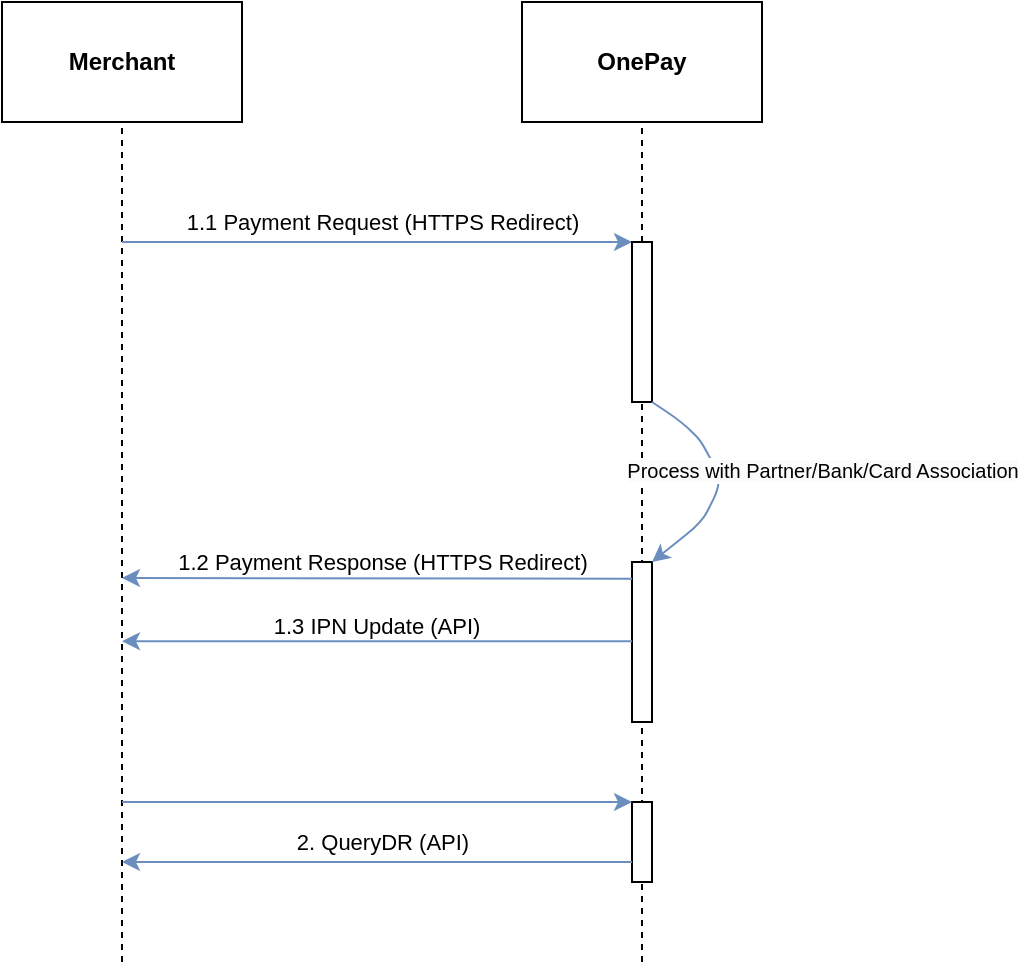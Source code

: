 <mxfile version="24.8.6">
  <diagram name="Trang-1" id="-oEubN4X6IxWnjhgQaEu">
    <mxGraphModel dx="1195" dy="615" grid="0" gridSize="10" guides="1" tooltips="1" connect="1" arrows="1" fold="1" page="1" pageScale="1" pageWidth="827" pageHeight="1169" math="0" shadow="0">
      <root>
        <mxCell id="0" />
        <mxCell id="1" parent="0" />
        <mxCell id="F29dsRK44Ll-wDHJrQMk-1" value="Merchant" style="rounded=0;whiteSpace=wrap;html=1;fontStyle=1" vertex="1" parent="1">
          <mxGeometry x="160" y="120" width="120" height="60" as="geometry" />
        </mxCell>
        <mxCell id="F29dsRK44Ll-wDHJrQMk-2" value="OnePay" style="rounded=0;whiteSpace=wrap;html=1;fontStyle=1" vertex="1" parent="1">
          <mxGeometry x="420" y="120" width="120" height="60" as="geometry" />
        </mxCell>
        <mxCell id="F29dsRK44Ll-wDHJrQMk-3" value="" style="endArrow=none;dashed=1;html=1;rounded=0;entryX=0.5;entryY=1;entryDx=0;entryDy=0;" edge="1" parent="1" target="F29dsRK44Ll-wDHJrQMk-1">
          <mxGeometry width="50" height="50" relative="1" as="geometry">
            <mxPoint x="220" y="600" as="sourcePoint" />
            <mxPoint x="170" y="220" as="targetPoint" />
          </mxGeometry>
        </mxCell>
        <mxCell id="F29dsRK44Ll-wDHJrQMk-4" value="" style="endArrow=none;dashed=1;html=1;rounded=0;entryX=0.5;entryY=1;entryDx=0;entryDy=0;" edge="1" parent="1" source="F29dsRK44Ll-wDHJrQMk-6" target="F29dsRK44Ll-wDHJrQMk-2">
          <mxGeometry width="50" height="50" relative="1" as="geometry">
            <mxPoint x="480" y="560" as="sourcePoint" />
            <mxPoint x="400" y="360" as="targetPoint" />
          </mxGeometry>
        </mxCell>
        <mxCell id="F29dsRK44Ll-wDHJrQMk-5" value="" style="endArrow=classic;html=1;rounded=0;entryX=0;entryY=0;entryDx=0;entryDy=0;fillColor=#dae8fc;strokeColor=#6c8ebf;" edge="1" parent="1" target="F29dsRK44Ll-wDHJrQMk-6">
          <mxGeometry width="50" height="50" relative="1" as="geometry">
            <mxPoint x="220" y="240" as="sourcePoint" />
            <mxPoint x="400" y="250" as="targetPoint" />
          </mxGeometry>
        </mxCell>
        <mxCell id="F29dsRK44Ll-wDHJrQMk-8" value="1.1 Payment Request (HTTPS Redirect)" style="edgeLabel;html=1;align=center;verticalAlign=middle;resizable=0;points=[];" vertex="1" connectable="0" parent="F29dsRK44Ll-wDHJrQMk-5">
          <mxGeometry x="-0.191" y="1" relative="1" as="geometry">
            <mxPoint x="27" y="-9" as="offset" />
          </mxGeometry>
        </mxCell>
        <mxCell id="F29dsRK44Ll-wDHJrQMk-7" value="" style="endArrow=none;dashed=1;html=1;rounded=0;entryX=0.5;entryY=1;entryDx=0;entryDy=0;" edge="1" parent="1" target="F29dsRK44Ll-wDHJrQMk-6">
          <mxGeometry width="50" height="50" relative="1" as="geometry">
            <mxPoint x="480" y="600" as="sourcePoint" />
            <mxPoint x="480" y="180" as="targetPoint" />
          </mxGeometry>
        </mxCell>
        <mxCell id="F29dsRK44Ll-wDHJrQMk-6" value="" style="rounded=0;whiteSpace=wrap;html=1;" vertex="1" parent="1">
          <mxGeometry x="475" y="240" width="10" height="80" as="geometry" />
        </mxCell>
        <mxCell id="F29dsRK44Ll-wDHJrQMk-9" value="" style="rounded=0;whiteSpace=wrap;html=1;" vertex="1" parent="1">
          <mxGeometry x="475" y="400" width="10" height="80" as="geometry" />
        </mxCell>
        <mxCell id="F29dsRK44Ll-wDHJrQMk-11" value="" style="endArrow=classic;html=1;rounded=1;exitX=1;exitY=1;exitDx=0;exitDy=0;entryX=1;entryY=0;entryDx=0;entryDy=0;curved=0;fillColor=#dae8fc;strokeColor=#6c8ebf;" edge="1" parent="1" source="F29dsRK44Ll-wDHJrQMk-6" target="F29dsRK44Ll-wDHJrQMk-9">
          <mxGeometry width="50" height="50" relative="1" as="geometry">
            <mxPoint x="570" y="390" as="sourcePoint" />
            <mxPoint x="620" y="340" as="targetPoint" />
            <Array as="points">
              <mxPoint x="500" y="330" />
              <mxPoint x="510" y="340" />
              <mxPoint x="520" y="360" />
              <mxPoint x="510" y="380" />
            </Array>
          </mxGeometry>
        </mxCell>
        <mxCell id="F29dsRK44Ll-wDHJrQMk-14" value="&lt;span style=&quot;font-size: 10px; text-wrap-mode: wrap; background-color: rgb(251, 251, 251);&quot;&gt;Process with Partner/Bank/Card Association&lt;/span&gt;" style="edgeLabel;html=1;align=center;verticalAlign=middle;resizable=0;points=[];" vertex="1" connectable="0" parent="F29dsRK44Ll-wDHJrQMk-11">
          <mxGeometry x="-0.115" relative="1" as="geometry">
            <mxPoint x="53" as="offset" />
          </mxGeometry>
        </mxCell>
        <mxCell id="F29dsRK44Ll-wDHJrQMk-15" value="" style="endArrow=classic;html=1;rounded=0;exitX=0;exitY=0.104;exitDx=0;exitDy=0;exitPerimeter=0;fillColor=#dae8fc;strokeColor=#6c8ebf;" edge="1" parent="1" source="F29dsRK44Ll-wDHJrQMk-9">
          <mxGeometry width="50" height="50" relative="1" as="geometry">
            <mxPoint x="330" y="490" as="sourcePoint" />
            <mxPoint x="220" y="408" as="targetPoint" />
          </mxGeometry>
        </mxCell>
        <mxCell id="F29dsRK44Ll-wDHJrQMk-16" value="1.2 Payment Response (HTTPS Redirect)" style="edgeLabel;html=1;align=center;verticalAlign=middle;resizable=0;points=[];" vertex="1" connectable="0" parent="F29dsRK44Ll-wDHJrQMk-15">
          <mxGeometry x="-0.142" y="1" relative="1" as="geometry">
            <mxPoint x="-16" y="-9" as="offset" />
          </mxGeometry>
        </mxCell>
        <mxCell id="F29dsRK44Ll-wDHJrQMk-17" value="" style="endArrow=classic;html=1;rounded=0;exitX=0;exitY=0.104;exitDx=0;exitDy=0;exitPerimeter=0;fillColor=#dae8fc;strokeColor=#6c8ebf;" edge="1" parent="1">
          <mxGeometry width="50" height="50" relative="1" as="geometry">
            <mxPoint x="475" y="439.58" as="sourcePoint" />
            <mxPoint x="220" y="439.58" as="targetPoint" />
          </mxGeometry>
        </mxCell>
        <mxCell id="F29dsRK44Ll-wDHJrQMk-18" value="1.3 IPN Update (API)" style="edgeLabel;html=1;align=center;verticalAlign=middle;resizable=0;points=[];" vertex="1" connectable="0" parent="F29dsRK44Ll-wDHJrQMk-17">
          <mxGeometry x="-0.142" y="1" relative="1" as="geometry">
            <mxPoint x="-19" y="-9" as="offset" />
          </mxGeometry>
        </mxCell>
        <mxCell id="F29dsRK44Ll-wDHJrQMk-20" value="" style="rounded=0;whiteSpace=wrap;html=1;" vertex="1" parent="1">
          <mxGeometry x="475" y="520" width="10" height="40" as="geometry" />
        </mxCell>
        <mxCell id="F29dsRK44Ll-wDHJrQMk-23" value="" style="endArrow=classic;html=1;rounded=0;entryX=0;entryY=0;entryDx=0;entryDy=0;fillColor=#dae8fc;strokeColor=#6c8ebf;" edge="1" parent="1">
          <mxGeometry width="50" height="50" relative="1" as="geometry">
            <mxPoint x="220" y="520" as="sourcePoint" />
            <mxPoint x="475" y="520" as="targetPoint" />
          </mxGeometry>
        </mxCell>
        <mxCell id="F29dsRK44Ll-wDHJrQMk-25" value="" style="endArrow=classic;html=1;rounded=0;exitX=0;exitY=0.104;exitDx=0;exitDy=0;exitPerimeter=0;fillColor=#dae8fc;strokeColor=#6c8ebf;" edge="1" parent="1">
          <mxGeometry width="50" height="50" relative="1" as="geometry">
            <mxPoint x="475" y="550" as="sourcePoint" />
            <mxPoint x="220" y="550" as="targetPoint" />
          </mxGeometry>
        </mxCell>
        <mxCell id="F29dsRK44Ll-wDHJrQMk-26" value="2. QueryDR (API)" style="edgeLabel;html=1;align=center;verticalAlign=middle;resizable=0;points=[];" vertex="1" connectable="0" parent="F29dsRK44Ll-wDHJrQMk-25">
          <mxGeometry x="-0.142" y="1" relative="1" as="geometry">
            <mxPoint x="-16" y="-11" as="offset" />
          </mxGeometry>
        </mxCell>
      </root>
    </mxGraphModel>
  </diagram>
</mxfile>

